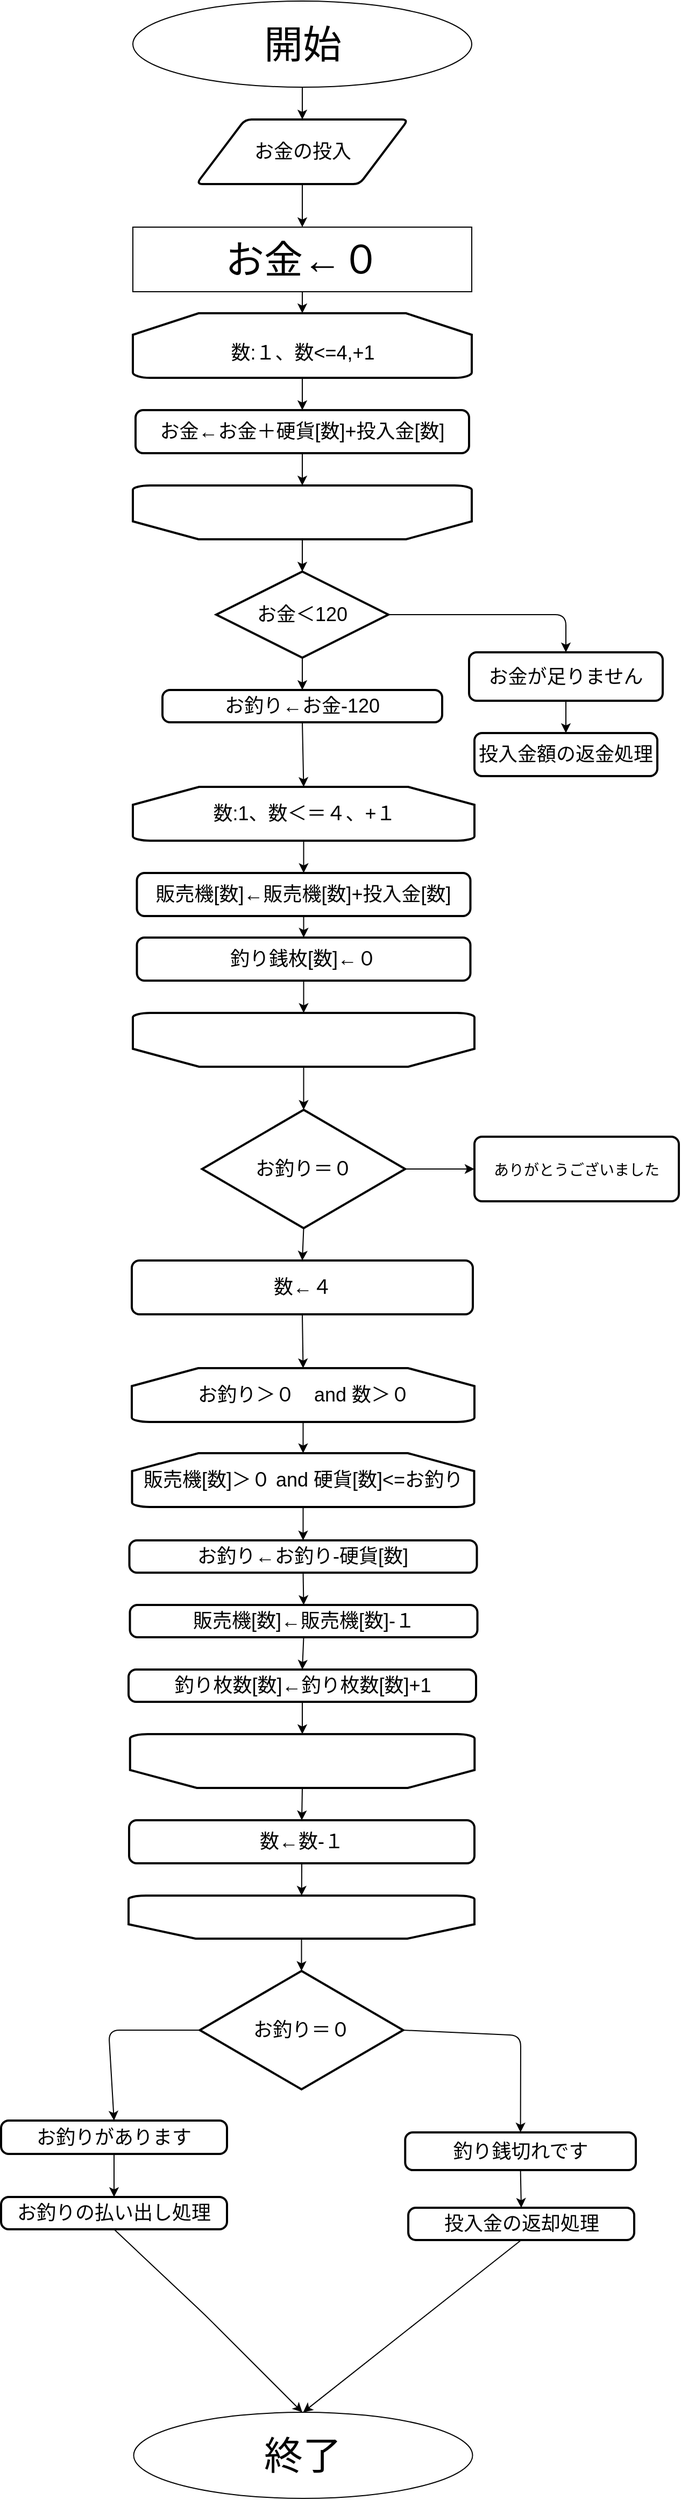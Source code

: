 <mxfile>
    <diagram id="u5X-NdiAKwGqRoUAus_o" name="ページ1">
        <mxGraphModel dx="1445" dy="2163" grid="1" gridSize="10" guides="1" tooltips="1" connect="1" arrows="1" fold="1" page="1" pageScale="1" pageWidth="827" pageHeight="1169" background="none" math="0" shadow="0">
            <root>
                <mxCell id="0"/>
                <mxCell id="1" parent="0"/>
                <mxCell id="13" style="edgeStyle=none;html=1;exitX=0.5;exitY=1;exitDx=0;exitDy=0;entryX=0.5;entryY=0;entryDx=0;entryDy=0;entryPerimeter=0;fontSize=18;" edge="1" parent="1" source="2" target="6">
                    <mxGeometry relative="1" as="geometry"/>
                </mxCell>
                <mxCell id="2" value="&lt;font style=&quot;font-size: 36px;&quot;&gt;お金←０&lt;/font&gt;" style="rounded=0;whiteSpace=wrap;html=1;gradientColor=none;" vertex="1" parent="1">
                    <mxGeometry x="122.5" y="-20" width="315" height="60" as="geometry"/>
                </mxCell>
                <mxCell id="20" style="edgeStyle=none;html=1;exitX=0.5;exitY=1;exitDx=0;exitDy=0;entryX=0.5;entryY=0;entryDx=0;entryDy=0;fontSize=18;" edge="1" parent="1" source="4" target="19">
                    <mxGeometry relative="1" as="geometry"/>
                </mxCell>
                <mxCell id="4" value="&lt;font style=&quot;font-size: 36px;&quot;&gt;開始&lt;/font&gt;" style="ellipse;whiteSpace=wrap;html=1;gradientColor=none;" vertex="1" parent="1">
                    <mxGeometry x="122.5" y="-230" width="315" height="80" as="geometry"/>
                </mxCell>
                <mxCell id="5" value="終了" style="ellipse;whiteSpace=wrap;html=1;fontSize=36;gradientColor=none;" vertex="1" parent="1">
                    <mxGeometry x="123.25" y="2010" width="315" height="80" as="geometry"/>
                </mxCell>
                <mxCell id="14" style="edgeStyle=none;html=1;exitX=0.5;exitY=1;exitDx=0;exitDy=0;exitPerimeter=0;entryX=0.5;entryY=0;entryDx=0;entryDy=0;fontSize=18;" edge="1" parent="1" source="6" target="7">
                    <mxGeometry relative="1" as="geometry"/>
                </mxCell>
                <mxCell id="6" value="&lt;font style=&quot;font-size: 18px;&quot;&gt;数:１、数&amp;lt;=4,+1&lt;/font&gt;" style="strokeWidth=2;html=1;shape=mxgraph.flowchart.loop_limit;whiteSpace=wrap;fontSize=36;gradientColor=none;" vertex="1" parent="1">
                    <mxGeometry x="122.5" y="60" width="315" height="60" as="geometry"/>
                </mxCell>
                <mxCell id="15" style="edgeStyle=none;html=1;exitX=0.5;exitY=1;exitDx=0;exitDy=0;entryX=0.5;entryY=1;entryDx=0;entryDy=0;entryPerimeter=0;fontSize=18;" edge="1" parent="1" source="7" target="8">
                    <mxGeometry relative="1" as="geometry"/>
                </mxCell>
                <mxCell id="7" value="お金←お金＋硬貨[数]+投入金[数]" style="rounded=1;whiteSpace=wrap;html=1;absoluteArcSize=1;arcSize=14;strokeWidth=2;fontSize=18;gradientColor=none;" vertex="1" parent="1">
                    <mxGeometry x="125" y="150" width="310" height="40" as="geometry"/>
                </mxCell>
                <mxCell id="16" style="edgeStyle=none;html=1;exitX=0.5;exitY=0;exitDx=0;exitDy=0;exitPerimeter=0;entryX=0.5;entryY=0;entryDx=0;entryDy=0;entryPerimeter=0;fontSize=18;" edge="1" parent="1" source="8" target="9">
                    <mxGeometry relative="1" as="geometry"/>
                </mxCell>
                <mxCell id="8" value="" style="strokeWidth=2;html=1;shape=mxgraph.flowchart.loop_limit;whiteSpace=wrap;fontSize=18;gradientColor=none;direction=west;" vertex="1" parent="1">
                    <mxGeometry x="122.5" y="220" width="315" height="50" as="geometry"/>
                </mxCell>
                <mxCell id="18" style="edgeStyle=none;html=1;exitX=0.5;exitY=1;exitDx=0;exitDy=0;exitPerimeter=0;entryX=0.5;entryY=0;entryDx=0;entryDy=0;fontSize=18;" edge="1" parent="1" source="9" target="17">
                    <mxGeometry relative="1" as="geometry"/>
                </mxCell>
                <mxCell id="24" style="edgeStyle=none;html=1;exitX=1;exitY=0.5;exitDx=0;exitDy=0;exitPerimeter=0;entryX=0.5;entryY=0;entryDx=0;entryDy=0;fontSize=18;" edge="1" parent="1" source="9" target="10">
                    <mxGeometry relative="1" as="geometry">
                        <Array as="points">
                            <mxPoint x="525" y="340"/>
                        </Array>
                    </mxGeometry>
                </mxCell>
                <mxCell id="9" value="お金＜120" style="strokeWidth=2;html=1;shape=mxgraph.flowchart.decision;whiteSpace=wrap;fontSize=18;gradientColor=none;" vertex="1" parent="1">
                    <mxGeometry x="200" y="300" width="160" height="80" as="geometry"/>
                </mxCell>
                <mxCell id="35" style="edgeStyle=none;html=1;exitX=0.5;exitY=1;exitDx=0;exitDy=0;entryX=0.5;entryY=0;entryDx=0;entryDy=0;fontSize=18;" edge="1" parent="1" source="10" target="34">
                    <mxGeometry relative="1" as="geometry"/>
                </mxCell>
                <mxCell id="10" value="お金が足りません" style="rounded=1;whiteSpace=wrap;html=1;absoluteArcSize=1;arcSize=14;strokeWidth=2;fontSize=18;gradientColor=none;" vertex="1" parent="1">
                    <mxGeometry x="435" y="375" width="180" height="45" as="geometry"/>
                </mxCell>
                <mxCell id="25" style="edgeStyle=none;html=1;exitX=0.5;exitY=1;exitDx=0;exitDy=0;entryX=0.5;entryY=0;entryDx=0;entryDy=0;entryPerimeter=0;fontSize=18;" edge="1" parent="1" source="17" target="22">
                    <mxGeometry relative="1" as="geometry"/>
                </mxCell>
                <mxCell id="17" value="お釣り←お金‐120" style="rounded=1;whiteSpace=wrap;html=1;absoluteArcSize=1;arcSize=14;strokeWidth=2;fontSize=18;gradientColor=none;" vertex="1" parent="1">
                    <mxGeometry x="150" y="410" width="260" height="30" as="geometry"/>
                </mxCell>
                <mxCell id="21" style="edgeStyle=none;html=1;exitX=0.5;exitY=1;exitDx=0;exitDy=0;entryX=0.5;entryY=0;entryDx=0;entryDy=0;fontSize=18;" edge="1" parent="1" source="19" target="2">
                    <mxGeometry relative="1" as="geometry"/>
                </mxCell>
                <mxCell id="19" value="お金の投入" style="shape=parallelogram;html=1;strokeWidth=2;perimeter=parallelogramPerimeter;whiteSpace=wrap;rounded=1;arcSize=12;size=0.23;fontSize=18;gradientColor=none;" vertex="1" parent="1">
                    <mxGeometry x="181.5" y="-120" width="197" height="60" as="geometry"/>
                </mxCell>
                <mxCell id="28" style="edgeStyle=none;html=1;exitX=0.5;exitY=1;exitDx=0;exitDy=0;exitPerimeter=0;entryX=0.5;entryY=0;entryDx=0;entryDy=0;fontSize=18;" edge="1" parent="1" source="22" target="27">
                    <mxGeometry relative="1" as="geometry"/>
                </mxCell>
                <mxCell id="22" value="数:1、数＜＝４、+１" style="strokeWidth=2;html=1;shape=mxgraph.flowchart.loop_limit;whiteSpace=wrap;fontSize=18;gradientColor=none;" vertex="1" parent="1">
                    <mxGeometry x="122.5" y="500" width="317.5" height="50" as="geometry"/>
                </mxCell>
                <mxCell id="38" style="edgeStyle=none;html=1;exitX=0.5;exitY=0;exitDx=0;exitDy=0;exitPerimeter=0;entryX=0.5;entryY=0;entryDx=0;entryDy=0;entryPerimeter=0;fontSize=14;" edge="1" parent="1" source="26" target="33">
                    <mxGeometry relative="1" as="geometry"/>
                </mxCell>
                <mxCell id="26" value="" style="strokeWidth=2;html=1;shape=mxgraph.flowchart.loop_limit;whiteSpace=wrap;fontSize=18;gradientColor=none;direction=west;" vertex="1" parent="1">
                    <mxGeometry x="122.5" y="710" width="317.5" height="50" as="geometry"/>
                </mxCell>
                <mxCell id="31" style="edgeStyle=none;html=1;exitX=0.5;exitY=1;exitDx=0;exitDy=0;entryX=0.5;entryY=0;entryDx=0;entryDy=0;fontSize=18;" edge="1" parent="1" source="27" target="30">
                    <mxGeometry relative="1" as="geometry"/>
                </mxCell>
                <mxCell id="27" value="販売機[数]←販売機[数]+投入金[数]" style="rounded=1;whiteSpace=wrap;html=1;absoluteArcSize=1;arcSize=14;strokeWidth=2;fontSize=18;gradientColor=none;" vertex="1" parent="1">
                    <mxGeometry x="126.25" y="580" width="310" height="40" as="geometry"/>
                </mxCell>
                <mxCell id="32" style="edgeStyle=none;html=1;exitX=0.5;exitY=1;exitDx=0;exitDy=0;entryX=0.5;entryY=1;entryDx=0;entryDy=0;entryPerimeter=0;fontSize=18;" edge="1" parent="1" source="30" target="26">
                    <mxGeometry relative="1" as="geometry"/>
                </mxCell>
                <mxCell id="30" value="釣り銭枚[数]←０" style="rounded=1;whiteSpace=wrap;html=1;absoluteArcSize=1;arcSize=14;strokeWidth=2;fontSize=18;gradientColor=none;" vertex="1" parent="1">
                    <mxGeometry x="126.25" y="640" width="310" height="40" as="geometry"/>
                </mxCell>
                <mxCell id="37" style="edgeStyle=none;html=1;exitX=1;exitY=0.5;exitDx=0;exitDy=0;exitPerimeter=0;entryX=0;entryY=0.5;entryDx=0;entryDy=0;fontSize=14;" edge="1" parent="1" source="33" target="36">
                    <mxGeometry relative="1" as="geometry"/>
                </mxCell>
                <mxCell id="45" style="edgeStyle=none;html=1;exitX=0.5;exitY=1;exitDx=0;exitDy=0;exitPerimeter=0;entryX=0.5;entryY=0;entryDx=0;entryDy=0;fontSize=18;" edge="1" parent="1" source="33" target="39">
                    <mxGeometry relative="1" as="geometry"/>
                </mxCell>
                <mxCell id="33" value="お釣り＝０" style="strokeWidth=2;html=1;shape=mxgraph.flowchart.decision;whiteSpace=wrap;fontSize=18;gradientColor=none;" vertex="1" parent="1">
                    <mxGeometry x="186.88" y="800" width="188.75" height="110" as="geometry"/>
                </mxCell>
                <mxCell id="34" value="投入金額の返金処理" style="rounded=1;whiteSpace=wrap;html=1;absoluteArcSize=1;arcSize=14;strokeWidth=2;fontSize=18;gradientColor=none;" vertex="1" parent="1">
                    <mxGeometry x="440" y="450" width="170" height="40" as="geometry"/>
                </mxCell>
                <mxCell id="36" value="&lt;font style=&quot;font-size: 14px;&quot;&gt;ありがとうございました&lt;/font&gt;" style="rounded=1;whiteSpace=wrap;html=1;absoluteArcSize=1;arcSize=14;strokeWidth=2;fontSize=18;gradientColor=none;" vertex="1" parent="1">
                    <mxGeometry x="440" y="825" width="190" height="60" as="geometry"/>
                </mxCell>
                <mxCell id="46" style="edgeStyle=none;html=1;exitX=0.5;exitY=1;exitDx=0;exitDy=0;entryX=0.5;entryY=0;entryDx=0;entryDy=0;entryPerimeter=0;fontSize=18;" edge="1" parent="1" source="39" target="40">
                    <mxGeometry relative="1" as="geometry"/>
                </mxCell>
                <mxCell id="39" value="&lt;font style=&quot;font-size: 18px;&quot;&gt;数←４&lt;/font&gt;" style="rounded=1;whiteSpace=wrap;html=1;absoluteArcSize=1;arcSize=14;strokeWidth=2;fontSize=14;gradientColor=none;" vertex="1" parent="1">
                    <mxGeometry x="121.5" y="940" width="317" height="50" as="geometry"/>
                </mxCell>
                <mxCell id="47" style="edgeStyle=none;html=1;exitX=0.5;exitY=1;exitDx=0;exitDy=0;exitPerimeter=0;entryX=0.5;entryY=0;entryDx=0;entryDy=0;entryPerimeter=0;fontSize=18;" edge="1" parent="1" source="40" target="41">
                    <mxGeometry relative="1" as="geometry"/>
                </mxCell>
                <mxCell id="40" value="お釣り＞０　and 数＞０" style="strokeWidth=2;html=1;shape=mxgraph.flowchart.loop_limit;whiteSpace=wrap;fontSize=18;gradientColor=none;" vertex="1" parent="1">
                    <mxGeometry x="121.5" y="1040" width="318.5" height="50" as="geometry"/>
                </mxCell>
                <mxCell id="48" style="edgeStyle=none;html=1;exitX=0.5;exitY=1;exitDx=0;exitDy=0;exitPerimeter=0;entryX=0.5;entryY=0;entryDx=0;entryDy=0;fontSize=18;" edge="1" parent="1" source="41" target="42">
                    <mxGeometry relative="1" as="geometry"/>
                </mxCell>
                <mxCell id="41" value="販売機[数]＞０ and 硬貨[数]&amp;lt;=お釣り" style="strokeWidth=2;html=1;shape=mxgraph.flowchart.loop_limit;whiteSpace=wrap;fontSize=18;gradientColor=none;" vertex="1" parent="1">
                    <mxGeometry x="121.75" y="1119" width="318" height="50" as="geometry"/>
                </mxCell>
                <mxCell id="49" style="edgeStyle=none;html=1;exitX=0.5;exitY=1;exitDx=0;exitDy=0;entryX=0.5;entryY=0;entryDx=0;entryDy=0;fontSize=18;" edge="1" parent="1" source="42" target="43">
                    <mxGeometry relative="1" as="geometry"/>
                </mxCell>
                <mxCell id="42" value="お釣り←お釣り-硬貨[数]" style="rounded=1;whiteSpace=wrap;html=1;absoluteArcSize=1;arcSize=14;strokeWidth=2;fontSize=18;gradientColor=none;" vertex="1" parent="1">
                    <mxGeometry x="119.25" y="1200" width="323" height="30" as="geometry"/>
                </mxCell>
                <mxCell id="50" style="edgeStyle=none;html=1;exitX=0.5;exitY=1;exitDx=0;exitDy=0;entryX=0.5;entryY=0;entryDx=0;entryDy=0;fontSize=18;" edge="1" parent="1" source="43" target="44">
                    <mxGeometry relative="1" as="geometry"/>
                </mxCell>
                <mxCell id="43" value="販売機[数]←販売機[数]-１" style="rounded=1;whiteSpace=wrap;html=1;absoluteArcSize=1;arcSize=14;strokeWidth=2;fontSize=18;gradientColor=none;" vertex="1" parent="1">
                    <mxGeometry x="119.75" y="1260" width="323" height="30" as="geometry"/>
                </mxCell>
                <mxCell id="52" style="edgeStyle=none;html=1;exitX=0.5;exitY=1;exitDx=0;exitDy=0;entryX=0.5;entryY=1;entryDx=0;entryDy=0;entryPerimeter=0;fontSize=18;" edge="1" parent="1" source="44" target="51">
                    <mxGeometry relative="1" as="geometry"/>
                </mxCell>
                <mxCell id="44" value="釣り枚数[数]←釣り枚数[数]+1" style="rounded=1;whiteSpace=wrap;html=1;absoluteArcSize=1;arcSize=14;strokeWidth=2;fontSize=18;gradientColor=none;" vertex="1" parent="1">
                    <mxGeometry x="118.5" y="1320" width="323" height="30" as="geometry"/>
                </mxCell>
                <mxCell id="55" style="edgeStyle=none;html=1;exitX=0.5;exitY=0;exitDx=0;exitDy=0;exitPerimeter=0;entryX=0.5;entryY=0;entryDx=0;entryDy=0;fontSize=18;" edge="1" parent="1" source="51" target="53">
                    <mxGeometry relative="1" as="geometry"/>
                </mxCell>
                <mxCell id="51" value="" style="strokeWidth=2;html=1;shape=mxgraph.flowchart.loop_limit;whiteSpace=wrap;fontSize=18;gradientColor=none;direction=west;" vertex="1" parent="1">
                    <mxGeometry x="119.88" y="1380" width="320.25" height="50" as="geometry"/>
                </mxCell>
                <mxCell id="56" style="edgeStyle=none;html=1;exitX=0.5;exitY=1;exitDx=0;exitDy=0;fontSize=18;" edge="1" parent="1" source="53" target="54">
                    <mxGeometry relative="1" as="geometry"/>
                </mxCell>
                <mxCell id="53" value="数←数-１" style="rounded=1;whiteSpace=wrap;html=1;absoluteArcSize=1;arcSize=14;strokeWidth=2;fontSize=18;gradientColor=none;" vertex="1" parent="1">
                    <mxGeometry x="119" y="1460" width="321" height="40" as="geometry"/>
                </mxCell>
                <mxCell id="60" style="edgeStyle=none;html=1;exitX=0.5;exitY=0;exitDx=0;exitDy=0;exitPerimeter=0;entryX=0.5;entryY=0;entryDx=0;entryDy=0;entryPerimeter=0;fontSize=18;" edge="1" parent="1" source="54" target="57">
                    <mxGeometry relative="1" as="geometry"/>
                </mxCell>
                <mxCell id="54" value="" style="strokeWidth=2;html=1;shape=mxgraph.flowchart.loop_limit;whiteSpace=wrap;fontSize=18;gradientColor=none;direction=west;" vertex="1" parent="1">
                    <mxGeometry x="118.5" y="1530" width="321.5" height="40" as="geometry"/>
                </mxCell>
                <mxCell id="65" style="edgeStyle=none;html=1;exitX=0;exitY=0.5;exitDx=0;exitDy=0;exitPerimeter=0;entryX=0.5;entryY=0;entryDx=0;entryDy=0;fontSize=18;" edge="1" parent="1" source="57" target="59">
                    <mxGeometry relative="1" as="geometry">
                        <Array as="points">
                            <mxPoint x="100" y="1655"/>
                        </Array>
                    </mxGeometry>
                </mxCell>
                <mxCell id="69" style="edgeStyle=none;html=1;exitX=1;exitY=0.5;exitDx=0;exitDy=0;exitPerimeter=0;entryX=0.5;entryY=0;entryDx=0;entryDy=0;fontSize=18;" edge="1" parent="1" source="57" target="66">
                    <mxGeometry relative="1" as="geometry">
                        <Array as="points">
                            <mxPoint x="483" y="1660"/>
                        </Array>
                    </mxGeometry>
                </mxCell>
                <mxCell id="57" value="お釣り＝０" style="strokeWidth=2;html=1;shape=mxgraph.flowchart.decision;whiteSpace=wrap;fontSize=18;gradientColor=none;" vertex="1" parent="1">
                    <mxGeometry x="184.75" y="1600" width="189" height="110" as="geometry"/>
                </mxCell>
                <mxCell id="63" style="edgeStyle=none;html=1;exitX=0.5;exitY=1;exitDx=0;exitDy=0;entryX=0.5;entryY=0;entryDx=0;entryDy=0;fontSize=18;" edge="1" parent="1" source="59" target="62">
                    <mxGeometry relative="1" as="geometry"/>
                </mxCell>
                <mxCell id="59" value="お釣りがあります" style="rounded=1;whiteSpace=wrap;html=1;absoluteArcSize=1;arcSize=14;strokeWidth=2;fontSize=18;gradientColor=none;" vertex="1" parent="1">
                    <mxGeometry y="1739" width="210" height="31" as="geometry"/>
                </mxCell>
                <mxCell id="73" style="edgeStyle=none;html=1;exitX=0.5;exitY=1;exitDx=0;exitDy=0;fontSize=18;" edge="1" parent="1" source="62">
                    <mxGeometry relative="1" as="geometry">
                        <mxPoint x="280" y="2010" as="targetPoint"/>
                        <Array as="points">
                            <mxPoint x="190" y="1920"/>
                        </Array>
                    </mxGeometry>
                </mxCell>
                <mxCell id="62" value="お釣りの払い出し処理" style="rounded=1;whiteSpace=wrap;html=1;absoluteArcSize=1;arcSize=14;strokeWidth=2;fontSize=18;gradientColor=none;" vertex="1" parent="1">
                    <mxGeometry y="1810" width="210" height="30" as="geometry"/>
                </mxCell>
                <mxCell id="71" style="edgeStyle=none;html=1;exitX=0.5;exitY=1;exitDx=0;exitDy=0;entryX=0.5;entryY=0;entryDx=0;entryDy=0;fontSize=18;" edge="1" parent="1" source="66" target="68">
                    <mxGeometry relative="1" as="geometry"/>
                </mxCell>
                <mxCell id="66" value="釣り銭切れです" style="rounded=1;whiteSpace=wrap;html=1;absoluteArcSize=1;arcSize=14;strokeWidth=2;fontSize=18;gradientColor=none;" vertex="1" parent="1">
                    <mxGeometry x="375.63" y="1750" width="214.37" height="35" as="geometry"/>
                </mxCell>
                <mxCell id="72" style="edgeStyle=none;html=1;exitX=0.5;exitY=1;exitDx=0;exitDy=0;entryX=0.5;entryY=0;entryDx=0;entryDy=0;fontSize=18;" edge="1" parent="1" source="68" target="5">
                    <mxGeometry relative="1" as="geometry"/>
                </mxCell>
                <mxCell id="68" value="投入金の返却処理" style="rounded=1;whiteSpace=wrap;html=1;absoluteArcSize=1;arcSize=14;strokeWidth=2;fontSize=18;gradientColor=none;" vertex="1" parent="1">
                    <mxGeometry x="378.5" y="1820" width="210" height="30" as="geometry"/>
                </mxCell>
            </root>
        </mxGraphModel>
    </diagram>
</mxfile>
